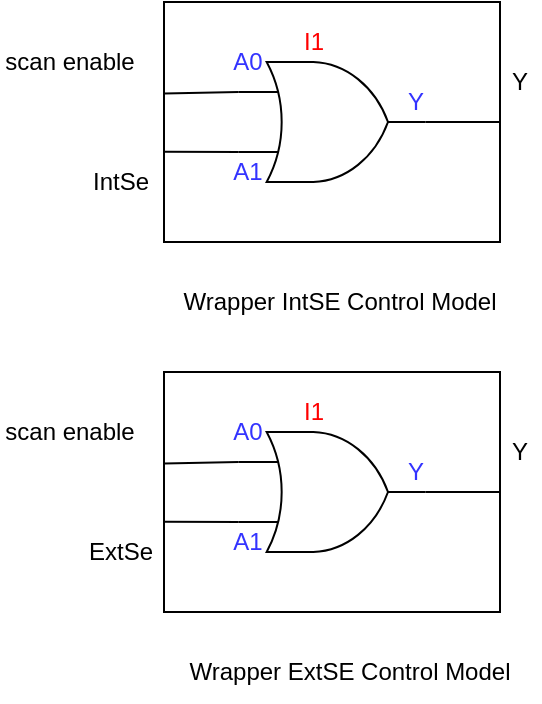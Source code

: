<mxfile version="26.2.13">
  <diagram name="第 1 页" id="n-ulIGqQL8pKO5-XB59z">
    <mxGraphModel dx="827" dy="444" grid="1" gridSize="10" guides="1" tooltips="1" connect="1" arrows="1" fold="1" page="1" pageScale="1" pageWidth="850" pageHeight="1100" math="0" shadow="0">
      <root>
        <mxCell id="0" />
        <mxCell id="1" parent="0" />
        <mxCell id="7sUywVJ7Zy2WN8rPPtt8-1" value="" style="group" parent="1" vertex="1" connectable="0">
          <mxGeometry x="320" y="495" width="140" height="110" as="geometry" />
        </mxCell>
        <mxCell id="7sUywVJ7Zy2WN8rPPtt8-9" value="" style="rounded=0;whiteSpace=wrap;html=1;" parent="7sUywVJ7Zy2WN8rPPtt8-1" vertex="1">
          <mxGeometry x="-28" y="-10" width="168" height="120" as="geometry" />
        </mxCell>
        <mxCell id="7sUywVJ7Zy2WN8rPPtt8-2" value="&lt;font style=&quot;color: rgb(51, 51, 255);&quot;&gt;A0&lt;/font&gt;" style="text;html=1;align=center;verticalAlign=middle;whiteSpace=wrap;rounded=0;container=0;" parent="7sUywVJ7Zy2WN8rPPtt8-1" vertex="1">
          <mxGeometry y="10" width="28" height="20" as="geometry" />
        </mxCell>
        <mxCell id="7sUywVJ7Zy2WN8rPPtt8-3" value="" style="verticalLabelPosition=bottom;shadow=0;dashed=0;align=center;html=1;verticalAlign=top;shape=mxgraph.electrical.logic_gates.logic_gate;operation=or;container=0;" parent="7sUywVJ7Zy2WN8rPPtt8-1" vertex="1">
          <mxGeometry x="9.333" y="20" width="93.333" height="60" as="geometry" />
        </mxCell>
        <mxCell id="7sUywVJ7Zy2WN8rPPtt8-4" value="&lt;font style=&quot;color: rgb(255, 0, 0);&quot;&gt;I1&lt;/font&gt;" style="text;html=1;align=center;verticalAlign=middle;whiteSpace=wrap;rounded=0;container=0;" parent="7sUywVJ7Zy2WN8rPPtt8-1" vertex="1">
          <mxGeometry x="32.667" width="28" height="20" as="geometry" />
        </mxCell>
        <mxCell id="7sUywVJ7Zy2WN8rPPtt8-5" value="&lt;font style=&quot;color: rgb(51, 51, 255);&quot;&gt;A1&lt;/font&gt;" style="text;html=1;align=center;verticalAlign=middle;whiteSpace=wrap;rounded=0;container=0;" parent="7sUywVJ7Zy2WN8rPPtt8-1" vertex="1">
          <mxGeometry y="65" width="28" height="20" as="geometry" />
        </mxCell>
        <mxCell id="7sUywVJ7Zy2WN8rPPtt8-6" value="&lt;font style=&quot;color: rgb(51, 51, 255);&quot;&gt;Y&lt;/font&gt;" style="text;html=1;align=center;verticalAlign=middle;whiteSpace=wrap;rounded=0;container=0;" parent="7sUywVJ7Zy2WN8rPPtt8-1" vertex="1">
          <mxGeometry x="84" y="30" width="28" height="20" as="geometry" />
        </mxCell>
        <mxCell id="7sUywVJ7Zy2WN8rPPtt8-10" value="" style="endArrow=none;html=1;rounded=0;entryX=0;entryY=0.25;entryDx=0;entryDy=0;entryPerimeter=0;exitX=0.001;exitY=0.381;exitDx=0;exitDy=0;exitPerimeter=0;" parent="7sUywVJ7Zy2WN8rPPtt8-1" source="7sUywVJ7Zy2WN8rPPtt8-9" target="7sUywVJ7Zy2WN8rPPtt8-3" edge="1">
          <mxGeometry width="50" height="50" relative="1" as="geometry">
            <mxPoint y="105" as="sourcePoint" />
            <mxPoint x="46.667" y="55" as="targetPoint" />
          </mxGeometry>
        </mxCell>
        <mxCell id="7sUywVJ7Zy2WN8rPPtt8-11" value="" style="endArrow=none;html=1;rounded=0;entryX=0;entryY=0.75;entryDx=0;entryDy=0;entryPerimeter=0;exitX=0.002;exitY=0.624;exitDx=0;exitDy=0;exitPerimeter=0;" parent="7sUywVJ7Zy2WN8rPPtt8-1" source="7sUywVJ7Zy2WN8rPPtt8-9" target="7sUywVJ7Zy2WN8rPPtt8-3" edge="1">
          <mxGeometry width="50" height="50" relative="1" as="geometry">
            <mxPoint y="105" as="sourcePoint" />
            <mxPoint x="46.667" y="55" as="targetPoint" />
          </mxGeometry>
        </mxCell>
        <mxCell id="7sUywVJ7Zy2WN8rPPtt8-13" value="" style="endArrow=none;html=1;rounded=0;entryX=1;entryY=0.5;entryDx=0;entryDy=0;entryPerimeter=0;exitX=1;exitY=0.5;exitDx=0;exitDy=0;" parent="7sUywVJ7Zy2WN8rPPtt8-1" source="7sUywVJ7Zy2WN8rPPtt8-9" target="7sUywVJ7Zy2WN8rPPtt8-3" edge="1">
          <mxGeometry width="50" height="50" relative="1" as="geometry">
            <mxPoint x="50" y="105" as="sourcePoint" />
            <mxPoint x="100" y="55" as="targetPoint" />
          </mxGeometry>
        </mxCell>
        <mxCell id="7sUywVJ7Zy2WN8rPPtt8-7" value="ExtSe" style="text;html=1;align=center;verticalAlign=middle;whiteSpace=wrap;rounded=0;" parent="1" vertex="1">
          <mxGeometry x="250.5" y="560" width="39" height="30" as="geometry" />
        </mxCell>
        <mxCell id="7sUywVJ7Zy2WN8rPPtt8-8" value="scan enable" style="text;html=1;align=center;verticalAlign=middle;whiteSpace=wrap;rounded=0;" parent="1" vertex="1">
          <mxGeometry x="210" y="500" width="70" height="30" as="geometry" />
        </mxCell>
        <mxCell id="7sUywVJ7Zy2WN8rPPtt8-12" value="Y" style="text;html=1;align=center;verticalAlign=middle;whiteSpace=wrap;rounded=0;" parent="1" vertex="1">
          <mxGeometry x="460" y="510" width="20" height="30" as="geometry" />
        </mxCell>
        <mxCell id="7sUywVJ7Zy2WN8rPPtt8-14" value="Wrapper ExtSE Control Model" style="text;html=1;align=center;verticalAlign=middle;whiteSpace=wrap;rounded=0;" parent="1" vertex="1">
          <mxGeometry x="300" y="620" width="170" height="30" as="geometry" />
        </mxCell>
        <mxCell id="p7Jox_cMZrCT1XHYpOK--1" value="" style="group" vertex="1" connectable="0" parent="1">
          <mxGeometry x="320" y="310" width="140" height="110" as="geometry" />
        </mxCell>
        <mxCell id="p7Jox_cMZrCT1XHYpOK--2" value="" style="rounded=0;whiteSpace=wrap;html=1;" vertex="1" parent="p7Jox_cMZrCT1XHYpOK--1">
          <mxGeometry x="-28" y="-10" width="168" height="120" as="geometry" />
        </mxCell>
        <mxCell id="p7Jox_cMZrCT1XHYpOK--3" value="&lt;font style=&quot;color: rgb(51, 51, 255);&quot;&gt;A0&lt;/font&gt;" style="text;html=1;align=center;verticalAlign=middle;whiteSpace=wrap;rounded=0;container=0;" vertex="1" parent="p7Jox_cMZrCT1XHYpOK--1">
          <mxGeometry y="10" width="28" height="20" as="geometry" />
        </mxCell>
        <mxCell id="p7Jox_cMZrCT1XHYpOK--4" value="" style="verticalLabelPosition=bottom;shadow=0;dashed=0;align=center;html=1;verticalAlign=top;shape=mxgraph.electrical.logic_gates.logic_gate;operation=or;container=0;" vertex="1" parent="p7Jox_cMZrCT1XHYpOK--1">
          <mxGeometry x="9.333" y="20" width="93.333" height="60" as="geometry" />
        </mxCell>
        <mxCell id="p7Jox_cMZrCT1XHYpOK--5" value="&lt;font style=&quot;color: rgb(255, 0, 0);&quot;&gt;I1&lt;/font&gt;" style="text;html=1;align=center;verticalAlign=middle;whiteSpace=wrap;rounded=0;container=0;" vertex="1" parent="p7Jox_cMZrCT1XHYpOK--1">
          <mxGeometry x="32.667" width="28" height="20" as="geometry" />
        </mxCell>
        <mxCell id="p7Jox_cMZrCT1XHYpOK--6" value="&lt;font style=&quot;color: rgb(51, 51, 255);&quot;&gt;A1&lt;/font&gt;" style="text;html=1;align=center;verticalAlign=middle;whiteSpace=wrap;rounded=0;container=0;" vertex="1" parent="p7Jox_cMZrCT1XHYpOK--1">
          <mxGeometry y="65" width="28" height="20" as="geometry" />
        </mxCell>
        <mxCell id="p7Jox_cMZrCT1XHYpOK--7" value="&lt;font style=&quot;color: rgb(51, 51, 255);&quot;&gt;Y&lt;/font&gt;" style="text;html=1;align=center;verticalAlign=middle;whiteSpace=wrap;rounded=0;container=0;" vertex="1" parent="p7Jox_cMZrCT1XHYpOK--1">
          <mxGeometry x="84" y="30" width="28" height="20" as="geometry" />
        </mxCell>
        <mxCell id="p7Jox_cMZrCT1XHYpOK--8" value="" style="endArrow=none;html=1;rounded=0;entryX=0;entryY=0.25;entryDx=0;entryDy=0;entryPerimeter=0;exitX=0.001;exitY=0.381;exitDx=0;exitDy=0;exitPerimeter=0;" edge="1" parent="p7Jox_cMZrCT1XHYpOK--1" source="p7Jox_cMZrCT1XHYpOK--2" target="p7Jox_cMZrCT1XHYpOK--4">
          <mxGeometry width="50" height="50" relative="1" as="geometry">
            <mxPoint y="105" as="sourcePoint" />
            <mxPoint x="46.667" y="55" as="targetPoint" />
          </mxGeometry>
        </mxCell>
        <mxCell id="p7Jox_cMZrCT1XHYpOK--9" value="" style="endArrow=none;html=1;rounded=0;entryX=0;entryY=0.75;entryDx=0;entryDy=0;entryPerimeter=0;exitX=0.002;exitY=0.624;exitDx=0;exitDy=0;exitPerimeter=0;" edge="1" parent="p7Jox_cMZrCT1XHYpOK--1" source="p7Jox_cMZrCT1XHYpOK--2" target="p7Jox_cMZrCT1XHYpOK--4">
          <mxGeometry width="50" height="50" relative="1" as="geometry">
            <mxPoint y="105" as="sourcePoint" />
            <mxPoint x="46.667" y="55" as="targetPoint" />
          </mxGeometry>
        </mxCell>
        <mxCell id="p7Jox_cMZrCT1XHYpOK--10" value="" style="endArrow=none;html=1;rounded=0;entryX=1;entryY=0.5;entryDx=0;entryDy=0;entryPerimeter=0;exitX=1;exitY=0.5;exitDx=0;exitDy=0;" edge="1" parent="p7Jox_cMZrCT1XHYpOK--1" source="p7Jox_cMZrCT1XHYpOK--2" target="p7Jox_cMZrCT1XHYpOK--4">
          <mxGeometry width="50" height="50" relative="1" as="geometry">
            <mxPoint x="50" y="105" as="sourcePoint" />
            <mxPoint x="100" y="55" as="targetPoint" />
          </mxGeometry>
        </mxCell>
        <mxCell id="p7Jox_cMZrCT1XHYpOK--11" value="IntSe" style="text;html=1;align=center;verticalAlign=middle;whiteSpace=wrap;rounded=0;" vertex="1" parent="1">
          <mxGeometry x="250.5" y="375" width="39" height="30" as="geometry" />
        </mxCell>
        <mxCell id="p7Jox_cMZrCT1XHYpOK--12" value="scan enable" style="text;html=1;align=center;verticalAlign=middle;whiteSpace=wrap;rounded=0;" vertex="1" parent="1">
          <mxGeometry x="210" y="315" width="70" height="30" as="geometry" />
        </mxCell>
        <mxCell id="p7Jox_cMZrCT1XHYpOK--13" value="Y" style="text;html=1;align=center;verticalAlign=middle;whiteSpace=wrap;rounded=0;" vertex="1" parent="1">
          <mxGeometry x="460" y="325" width="20" height="30" as="geometry" />
        </mxCell>
        <mxCell id="p7Jox_cMZrCT1XHYpOK--14" value="Wrapper IntSE Control Model" style="text;html=1;align=center;verticalAlign=middle;whiteSpace=wrap;rounded=0;" vertex="1" parent="1">
          <mxGeometry x="300" y="435" width="160" height="30" as="geometry" />
        </mxCell>
      </root>
    </mxGraphModel>
  </diagram>
</mxfile>
